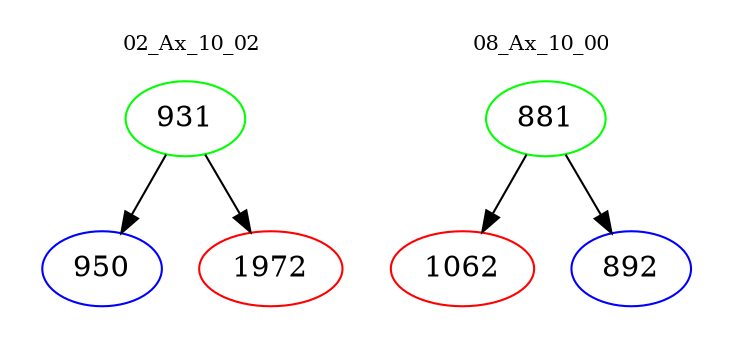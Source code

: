 digraph{
subgraph cluster_0 {
color = white
label = "02_Ax_10_02";
fontsize=10;
T0_931 [label="931", color="green"]
T0_931 -> T0_950 [color="black"]
T0_950 [label="950", color="blue"]
T0_931 -> T0_1972 [color="black"]
T0_1972 [label="1972", color="red"]
}
subgraph cluster_1 {
color = white
label = "08_Ax_10_00";
fontsize=10;
T1_881 [label="881", color="green"]
T1_881 -> T1_1062 [color="black"]
T1_1062 [label="1062", color="red"]
T1_881 -> T1_892 [color="black"]
T1_892 [label="892", color="blue"]
}
}

